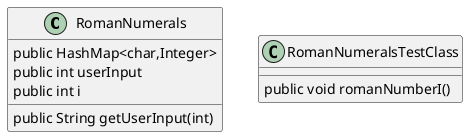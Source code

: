 @startuml
'https://plantuml.com/class-diagram

class RomanNumerals{

public HashMap<char,Integer>
public int userInput
public int i

public String getUserInput(int)

}

class RomanNumeralsTestClass {
public void romanNumberI()
}
@enduml